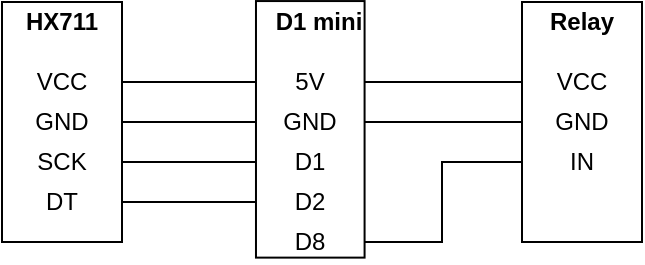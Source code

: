 <mxfile version="13.0.1" type="device"><diagram name="Page-1" id="16e2658f-23c8-b752-8be9-c03fbebb8bbe"><mxGraphModel dx="370" dy="318" grid="1" gridSize="10" guides="1" tooltips="1" connect="1" arrows="1" fold="1" page="1" pageScale="1" pageWidth="1100" pageHeight="850" background="#ffffff" math="0" shadow="0"><root><mxCell id="0"/><mxCell id="1" parent="0"/><mxCell id="5fkq7a5VgBiTVtxQYxmo-31" style="edgeStyle=orthogonalEdgeStyle;rounded=0;orthogonalLoop=1;jettySize=auto;html=1;endArrow=none;endFill=0;" edge="1" parent="1" source="5fkq7a5VgBiTVtxQYxmo-28" target="5fkq7a5VgBiTVtxQYxmo-6"><mxGeometry relative="1" as="geometry"/></mxCell><mxCell id="5fkq7a5VgBiTVtxQYxmo-30" style="edgeStyle=orthogonalEdgeStyle;rounded=0;orthogonalLoop=1;jettySize=auto;html=1;endArrow=none;endFill=0;" edge="1" parent="1" source="5fkq7a5VgBiTVtxQYxmo-25" target="5fkq7a5VgBiTVtxQYxmo-5"><mxGeometry relative="1" as="geometry"/></mxCell><mxCell id="5fkq7a5VgBiTVtxQYxmo-27" style="edgeStyle=orthogonalEdgeStyle;rounded=0;orthogonalLoop=1;jettySize=auto;html=1;endArrow=none;endFill=0;" edge="1" parent="1" source="5fkq7a5VgBiTVtxQYxmo-4" target="5fkq7a5VgBiTVtxQYxmo-24"><mxGeometry relative="1" as="geometry"/></mxCell><mxCell id="5fkq7a5VgBiTVtxQYxmo-26" style="edgeStyle=orthogonalEdgeStyle;rounded=0;orthogonalLoop=1;jettySize=auto;html=1;endArrow=none;endFill=0;" edge="1" parent="1" source="5fkq7a5VgBiTVtxQYxmo-3" target="5fkq7a5VgBiTVtxQYxmo-23"><mxGeometry relative="1" as="geometry"/></mxCell><mxCell id="5fkq7a5VgBiTVtxQYxmo-20" style="edgeStyle=orthogonalEdgeStyle;rounded=0;orthogonalLoop=1;jettySize=auto;html=1;endArrow=none;endFill=0;" edge="1" parent="1" source="5fkq7a5VgBiTVtxQYxmo-7" target="5fkq7a5VgBiTVtxQYxmo-14"><mxGeometry relative="1" as="geometry"><Array as="points"><mxPoint x="320" y="330"/><mxPoint x="320" y="290"/></Array></mxGeometry></mxCell><mxCell id="5fkq7a5VgBiTVtxQYxmo-19" style="edgeStyle=orthogonalEdgeStyle;rounded=0;orthogonalLoop=1;jettySize=auto;html=1;endArrow=none;endFill=0;" edge="1" parent="1" source="5fkq7a5VgBiTVtxQYxmo-4" target="5fkq7a5VgBiTVtxQYxmo-13"><mxGeometry relative="1" as="geometry"/></mxCell><mxCell id="5fkq7a5VgBiTVtxQYxmo-18" style="edgeStyle=orthogonalEdgeStyle;rounded=0;orthogonalLoop=1;jettySize=auto;html=1;verticalAlign=middle;endArrow=none;endFill=0;" edge="1" parent="1" source="5fkq7a5VgBiTVtxQYxmo-3" target="5fkq7a5VgBiTVtxQYxmo-12"><mxGeometry relative="1" as="geometry"/></mxCell><mxCell id="5fkq7a5VgBiTVtxQYxmo-2" value="" style="rounded=0;whiteSpace=wrap;html=1;rotation=90;" vertex="1" parent="1"><mxGeometry x="190" y="246.52" width="128.28" height="54.3" as="geometry"/></mxCell><mxCell id="5fkq7a5VgBiTVtxQYxmo-3" value="5V" style="text;html=1;strokeColor=none;fillColor=none;align=center;verticalAlign=middle;whiteSpace=wrap;rounded=0;" vertex="1" parent="1"><mxGeometry x="234.14" y="240" width="40" height="20" as="geometry"/></mxCell><mxCell id="5fkq7a5VgBiTVtxQYxmo-4" value="GND" style="text;html=1;strokeColor=none;fillColor=none;align=center;verticalAlign=middle;whiteSpace=wrap;rounded=0;" vertex="1" parent="1"><mxGeometry x="234.14" y="260" width="40" height="20" as="geometry"/></mxCell><mxCell id="5fkq7a5VgBiTVtxQYxmo-5" value="D1" style="text;html=1;strokeColor=none;fillColor=none;align=center;verticalAlign=middle;whiteSpace=wrap;rounded=0;" vertex="1" parent="1"><mxGeometry x="234.14" y="280" width="40" height="20" as="geometry"/></mxCell><mxCell id="5fkq7a5VgBiTVtxQYxmo-6" value="D2" style="text;html=1;strokeColor=none;fillColor=none;align=center;verticalAlign=middle;whiteSpace=wrap;rounded=0;" vertex="1" parent="1"><mxGeometry x="234.14" y="300" width="40" height="20" as="geometry"/></mxCell><mxCell id="5fkq7a5VgBiTVtxQYxmo-7" value="D8" style="text;html=1;strokeColor=none;fillColor=none;align=center;verticalAlign=middle;whiteSpace=wrap;rounded=0;" vertex="1" parent="1"><mxGeometry x="234.14" y="320" width="40" height="20" as="geometry"/></mxCell><mxCell id="5fkq7a5VgBiTVtxQYxmo-8" value="D1 mini" style="text;html=1;strokeColor=none;fillColor=none;align=center;verticalAlign=middle;whiteSpace=wrap;rounded=0;fontStyle=1" vertex="1" parent="1"><mxGeometry x="227.61" y="210" width="60.62" height="20" as="geometry"/></mxCell><mxCell id="5fkq7a5VgBiTVtxQYxmo-10" value="" style="rounded=0;whiteSpace=wrap;html=1;rotation=90;" vertex="1" parent="1"><mxGeometry x="330" y="240" width="120" height="60" as="geometry"/></mxCell><mxCell id="5fkq7a5VgBiTVtxQYxmo-11" value="&lt;b&gt;Relay&lt;/b&gt;" style="text;html=1;strokeColor=none;fillColor=none;align=center;verticalAlign=middle;whiteSpace=wrap;rounded=0;" vertex="1" parent="1"><mxGeometry x="370" y="210" width="40" height="20" as="geometry"/></mxCell><mxCell id="5fkq7a5VgBiTVtxQYxmo-12" value="VCC" style="text;html=1;strokeColor=none;fillColor=none;align=center;verticalAlign=middle;whiteSpace=wrap;rounded=0;" vertex="1" parent="1"><mxGeometry x="370" y="240" width="40" height="20" as="geometry"/></mxCell><mxCell id="5fkq7a5VgBiTVtxQYxmo-13" value="GND" style="text;html=1;strokeColor=none;fillColor=none;align=center;verticalAlign=middle;whiteSpace=wrap;rounded=0;" vertex="1" parent="1"><mxGeometry x="370" y="260" width="40" height="20" as="geometry"/></mxCell><mxCell id="5fkq7a5VgBiTVtxQYxmo-14" value="IN" style="text;html=1;strokeColor=none;fillColor=none;align=center;verticalAlign=middle;whiteSpace=wrap;rounded=0;" vertex="1" parent="1"><mxGeometry x="370" y="280" width="40" height="20" as="geometry"/></mxCell><mxCell id="5fkq7a5VgBiTVtxQYxmo-21" value="" style="rounded=0;whiteSpace=wrap;html=1;rotation=90;" vertex="1" parent="1"><mxGeometry x="70" y="240" width="120" height="60" as="geometry"/></mxCell><mxCell id="5fkq7a5VgBiTVtxQYxmo-22" value="&lt;b&gt;HX711&lt;/b&gt;" style="text;html=1;strokeColor=none;fillColor=none;align=center;verticalAlign=middle;whiteSpace=wrap;rounded=0;" vertex="1" parent="1"><mxGeometry x="110" y="210" width="40" height="20" as="geometry"/></mxCell><mxCell id="5fkq7a5VgBiTVtxQYxmo-23" value="VCC" style="text;html=1;strokeColor=none;fillColor=none;align=center;verticalAlign=middle;whiteSpace=wrap;rounded=0;" vertex="1" parent="1"><mxGeometry x="110" y="240" width="40" height="20" as="geometry"/></mxCell><mxCell id="5fkq7a5VgBiTVtxQYxmo-24" value="GND" style="text;html=1;strokeColor=none;fillColor=none;align=center;verticalAlign=middle;whiteSpace=wrap;rounded=0;" vertex="1" parent="1"><mxGeometry x="110" y="260" width="40" height="20" as="geometry"/></mxCell><mxCell id="5fkq7a5VgBiTVtxQYxmo-25" value="SCK" style="text;html=1;strokeColor=none;fillColor=none;align=center;verticalAlign=middle;whiteSpace=wrap;rounded=0;" vertex="1" parent="1"><mxGeometry x="110" y="280" width="40" height="20" as="geometry"/></mxCell><mxCell id="5fkq7a5VgBiTVtxQYxmo-28" value="DT" style="text;html=1;strokeColor=none;fillColor=none;align=center;verticalAlign=middle;whiteSpace=wrap;rounded=0;" vertex="1" parent="1"><mxGeometry x="110" y="300" width="40" height="20" as="geometry"/></mxCell></root></mxGraphModel></diagram></mxfile>